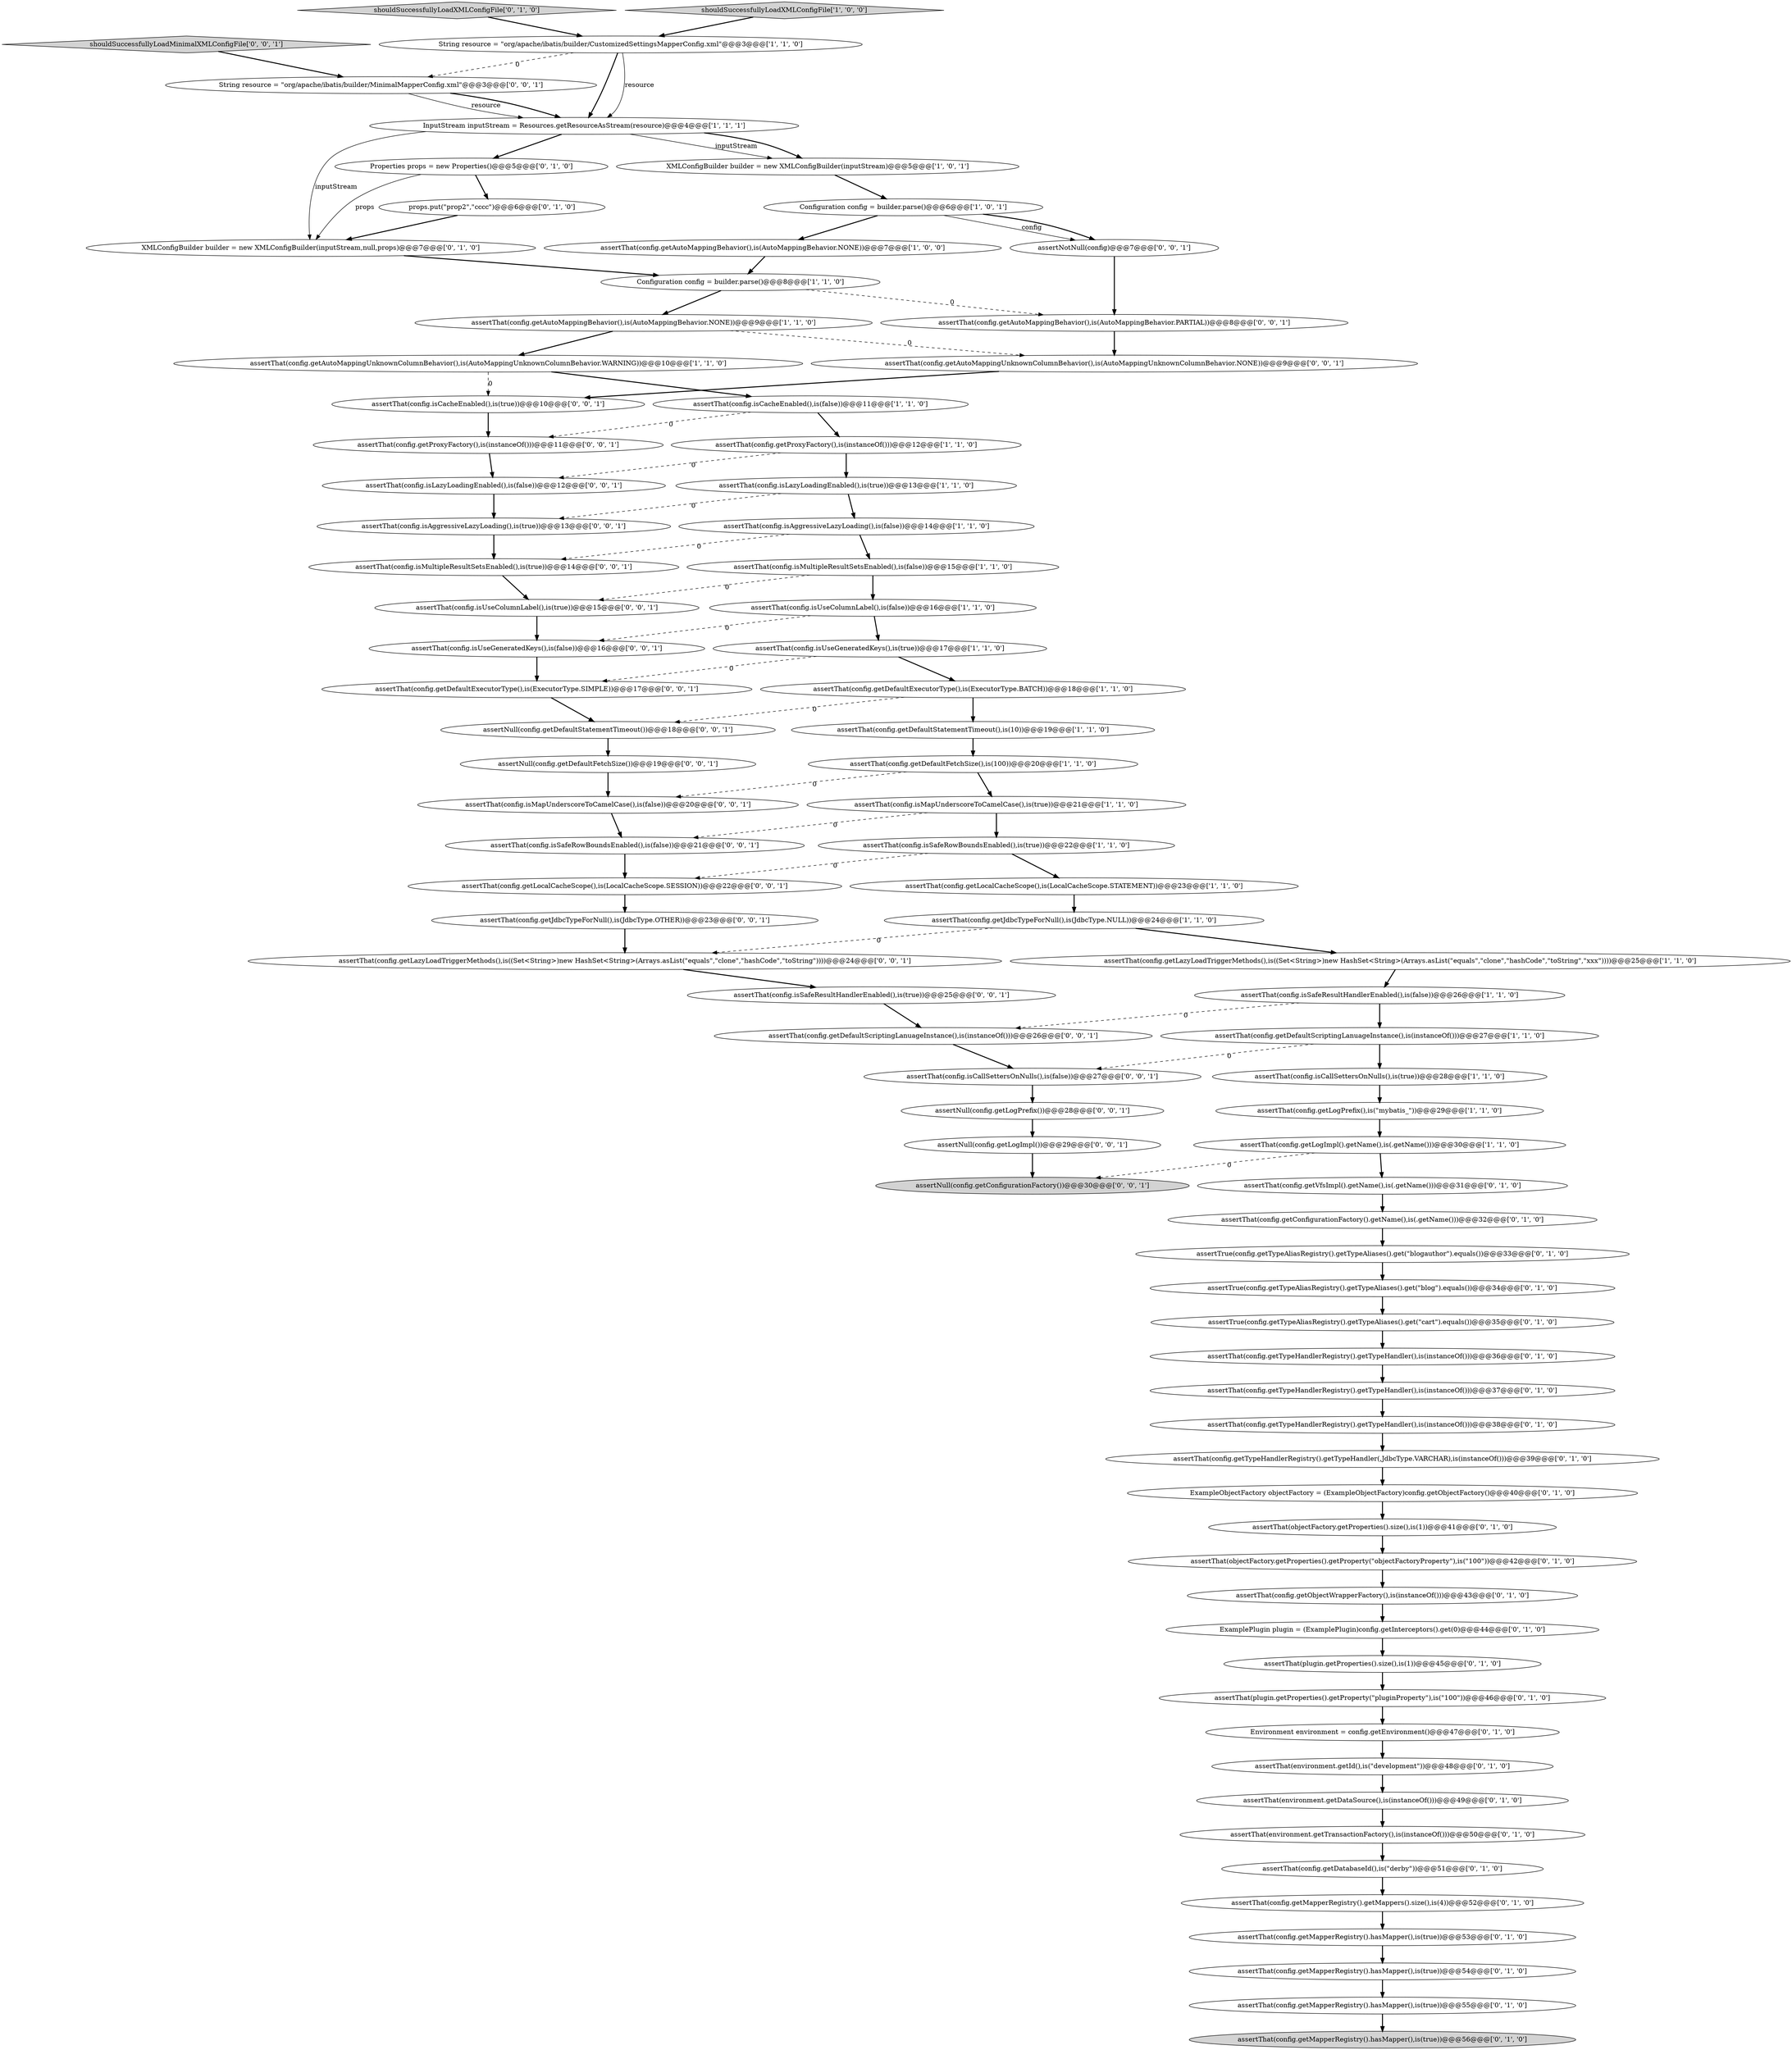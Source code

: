 digraph {
10 [style = filled, label = "assertThat(config.getDefaultScriptingLanuageInstance(),is(instanceOf()))@@@27@@@['1', '1', '0']", fillcolor = white, shape = ellipse image = "AAA0AAABBB1BBB"];
23 [style = filled, label = "assertThat(config.getJdbcTypeForNull(),is(JdbcType.NULL))@@@24@@@['1', '1', '0']", fillcolor = white, shape = ellipse image = "AAA0AAABBB1BBB"];
59 [style = filled, label = "assertThat(config.isSafeRowBoundsEnabled(),is(false))@@@21@@@['0', '0', '1']", fillcolor = white, shape = ellipse image = "AAA0AAABBB3BBB"];
34 [style = filled, label = "assertThat(environment.getId(),is(\"development\"))@@@48@@@['0', '1', '0']", fillcolor = white, shape = ellipse image = "AAA1AAABBB2BBB"];
2 [style = filled, label = "assertThat(config.isCacheEnabled(),is(false))@@@11@@@['1', '1', '0']", fillcolor = white, shape = ellipse image = "AAA0AAABBB1BBB"];
41 [style = filled, label = "assertThat(config.getObjectWrapperFactory(),is(instanceOf()))@@@43@@@['0', '1', '0']", fillcolor = white, shape = ellipse image = "AAA1AAABBB2BBB"];
14 [style = filled, label = "assertThat(config.getAutoMappingBehavior(),is(AutoMappingBehavior.NONE))@@@7@@@['1', '0', '0']", fillcolor = white, shape = ellipse image = "AAA0AAABBB1BBB"];
32 [style = filled, label = "assertThat(config.getConfigurationFactory().getName(),is(.getName()))@@@32@@@['0', '1', '0']", fillcolor = white, shape = ellipse image = "AAA0AAABBB2BBB"];
56 [style = filled, label = "assertThat(objectFactory.getProperties().size(),is(1))@@@41@@@['0', '1', '0']", fillcolor = white, shape = ellipse image = "AAA1AAABBB2BBB"];
72 [style = filled, label = "shouldSuccessfullyLoadMinimalXMLConfigFile['0', '0', '1']", fillcolor = lightgray, shape = diamond image = "AAA0AAABBB3BBB"];
43 [style = filled, label = "assertThat(config.getTypeHandlerRegistry().getTypeHandler(),is(instanceOf()))@@@36@@@['0', '1', '0']", fillcolor = white, shape = ellipse image = "AAA1AAABBB2BBB"];
49 [style = filled, label = "assertThat(config.getDatabaseId(),is(\"derby\"))@@@51@@@['0', '1', '0']", fillcolor = white, shape = ellipse image = "AAA1AAABBB2BBB"];
73 [style = filled, label = "assertNull(config.getDefaultFetchSize())@@@19@@@['0', '0', '1']", fillcolor = white, shape = ellipse image = "AAA0AAABBB3BBB"];
83 [style = filled, label = "assertNotNull(config)@@@7@@@['0', '0', '1']", fillcolor = white, shape = ellipse image = "AAA0AAABBB3BBB"];
70 [style = filled, label = "assertNull(config.getDefaultStatementTimeout())@@@18@@@['0', '0', '1']", fillcolor = white, shape = ellipse image = "AAA0AAABBB3BBB"];
7 [style = filled, label = "assertThat(config.getLogImpl().getName(),is(.getName()))@@@30@@@['1', '1', '0']", fillcolor = white, shape = ellipse image = "AAA0AAABBB1BBB"];
16 [style = filled, label = "assertThat(config.isMapUnderscoreToCamelCase(),is(true))@@@21@@@['1', '1', '0']", fillcolor = white, shape = ellipse image = "AAA0AAABBB1BBB"];
48 [style = filled, label = "XMLConfigBuilder builder = new XMLConfigBuilder(inputStream,null,props)@@@7@@@['0', '1', '0']", fillcolor = white, shape = ellipse image = "AAA1AAABBB2BBB"];
61 [style = filled, label = "assertThat(config.isLazyLoadingEnabled(),is(false))@@@12@@@['0', '0', '1']", fillcolor = white, shape = ellipse image = "AAA0AAABBB3BBB"];
79 [style = filled, label = "assertThat(config.getLazyLoadTriggerMethods(),is((Set<String>)new HashSet<String>(Arrays.asList(\"equals\",\"clone\",\"hashCode\",\"toString\"))))@@@24@@@['0', '0', '1']", fillcolor = white, shape = ellipse image = "AAA0AAABBB3BBB"];
50 [style = filled, label = "assertTrue(config.getTypeAliasRegistry().getTypeAliases().get(\"blog\").equals())@@@34@@@['0', '1', '0']", fillcolor = white, shape = ellipse image = "AAA1AAABBB2BBB"];
81 [style = filled, label = "assertThat(config.getDefaultExecutorType(),is(ExecutorType.SIMPLE))@@@17@@@['0', '0', '1']", fillcolor = white, shape = ellipse image = "AAA0AAABBB3BBB"];
45 [style = filled, label = "assertThat(plugin.getProperties().getProperty(\"pluginProperty\"),is(\"100\"))@@@46@@@['0', '1', '0']", fillcolor = white, shape = ellipse image = "AAA1AAABBB2BBB"];
58 [style = filled, label = "assertThat(config.getMapperRegistry().hasMapper(),is(true))@@@56@@@['0', '1', '0']", fillcolor = lightgray, shape = ellipse image = "AAA1AAABBB2BBB"];
47 [style = filled, label = "assertThat(config.getVfsImpl().getName(),is(.getName()))@@@31@@@['0', '1', '0']", fillcolor = white, shape = ellipse image = "AAA0AAABBB2BBB"];
52 [style = filled, label = "assertThat(config.getMapperRegistry().hasMapper(),is(true))@@@54@@@['0', '1', '0']", fillcolor = white, shape = ellipse image = "AAA1AAABBB2BBB"];
15 [style = filled, label = "assertThat(config.isAggressiveLazyLoading(),is(false))@@@14@@@['1', '1', '0']", fillcolor = white, shape = ellipse image = "AAA0AAABBB1BBB"];
62 [style = filled, label = "assertThat(config.isMultipleResultSetsEnabled(),is(true))@@@14@@@['0', '0', '1']", fillcolor = white, shape = ellipse image = "AAA0AAABBB3BBB"];
75 [style = filled, label = "assertThat(config.getAutoMappingBehavior(),is(AutoMappingBehavior.PARTIAL))@@@8@@@['0', '0', '1']", fillcolor = white, shape = ellipse image = "AAA0AAABBB3BBB"];
77 [style = filled, label = "assertThat(config.isCallSettersOnNulls(),is(false))@@@27@@@['0', '0', '1']", fillcolor = white, shape = ellipse image = "AAA0AAABBB3BBB"];
53 [style = filled, label = "assertTrue(config.getTypeAliasRegistry().getTypeAliases().get(\"blogauthor\").equals())@@@33@@@['0', '1', '0']", fillcolor = white, shape = ellipse image = "AAA1AAABBB2BBB"];
69 [style = filled, label = "assertThat(config.isUseGeneratedKeys(),is(false))@@@16@@@['0', '0', '1']", fillcolor = white, shape = ellipse image = "AAA0AAABBB3BBB"];
5 [style = filled, label = "assertThat(config.getDefaultFetchSize(),is(100))@@@20@@@['1', '1', '0']", fillcolor = white, shape = ellipse image = "AAA0AAABBB1BBB"];
26 [style = filled, label = "assertThat(config.isSafeRowBoundsEnabled(),is(true))@@@22@@@['1', '1', '0']", fillcolor = white, shape = ellipse image = "AAA0AAABBB1BBB"];
42 [style = filled, label = "assertThat(config.getTypeHandlerRegistry().getTypeHandler(),is(instanceOf()))@@@37@@@['0', '1', '0']", fillcolor = white, shape = ellipse image = "AAA1AAABBB2BBB"];
33 [style = filled, label = "Environment environment = config.getEnvironment()@@@47@@@['0', '1', '0']", fillcolor = white, shape = ellipse image = "AAA1AAABBB2BBB"];
19 [style = filled, label = "InputStream inputStream = Resources.getResourceAsStream(resource)@@@4@@@['1', '1', '1']", fillcolor = white, shape = ellipse image = "AAA0AAABBB1BBB"];
29 [style = filled, label = "assertThat(plugin.getProperties().size(),is(1))@@@45@@@['0', '1', '0']", fillcolor = white, shape = ellipse image = "AAA1AAABBB2BBB"];
36 [style = filled, label = "assertThat(config.getTypeHandlerRegistry().getTypeHandler(,JdbcType.VARCHAR),is(instanceOf()))@@@39@@@['0', '1', '0']", fillcolor = white, shape = ellipse image = "AAA1AAABBB2BBB"];
1 [style = filled, label = "String resource = \"org/apache/ibatis/builder/CustomizedSettingsMapperConfig.xml\"@@@3@@@['1', '1', '0']", fillcolor = white, shape = ellipse image = "AAA0AAABBB1BBB"];
24 [style = filled, label = "Configuration config = builder.parse()@@@8@@@['1', '1', '0']", fillcolor = white, shape = ellipse image = "AAA0AAABBB1BBB"];
27 [style = filled, label = "assertThat(config.isMultipleResultSetsEnabled(),is(false))@@@15@@@['1', '1', '0']", fillcolor = white, shape = ellipse image = "AAA0AAABBB1BBB"];
71 [style = filled, label = "assertNull(config.getConfigurationFactory())@@@30@@@['0', '0', '1']", fillcolor = lightgray, shape = ellipse image = "AAA0AAABBB3BBB"];
8 [style = filled, label = "assertThat(config.getAutoMappingUnknownColumnBehavior(),is(AutoMappingUnknownColumnBehavior.WARNING))@@@10@@@['1', '1', '0']", fillcolor = white, shape = ellipse image = "AAA0AAABBB1BBB"];
3 [style = filled, label = "assertThat(config.isLazyLoadingEnabled(),is(true))@@@13@@@['1', '1', '0']", fillcolor = white, shape = ellipse image = "AAA0AAABBB1BBB"];
54 [style = filled, label = "assertThat(config.getMapperRegistry().hasMapper(),is(true))@@@53@@@['0', '1', '0']", fillcolor = white, shape = ellipse image = "AAA1AAABBB2BBB"];
13 [style = filled, label = "Configuration config = builder.parse()@@@6@@@['1', '0', '1']", fillcolor = white, shape = ellipse image = "AAA0AAABBB1BBB"];
31 [style = filled, label = "assertTrue(config.getTypeAliasRegistry().getTypeAliases().get(\"cart\").equals())@@@35@@@['0', '1', '0']", fillcolor = white, shape = ellipse image = "AAA1AAABBB2BBB"];
12 [style = filled, label = "assertThat(config.isUseColumnLabel(),is(false))@@@16@@@['1', '1', '0']", fillcolor = white, shape = ellipse image = "AAA0AAABBB1BBB"];
40 [style = filled, label = "shouldSuccessfullyLoadXMLConfigFile['0', '1', '0']", fillcolor = lightgray, shape = diamond image = "AAA0AAABBB2BBB"];
44 [style = filled, label = "assertThat(environment.getTransactionFactory(),is(instanceOf()))@@@50@@@['0', '1', '0']", fillcolor = white, shape = ellipse image = "AAA1AAABBB2BBB"];
17 [style = filled, label = "assertThat(config.isUseGeneratedKeys(),is(true))@@@17@@@['1', '1', '0']", fillcolor = white, shape = ellipse image = "AAA0AAABBB1BBB"];
67 [style = filled, label = "assertThat(config.getLocalCacheScope(),is(LocalCacheScope.SESSION))@@@22@@@['0', '0', '1']", fillcolor = white, shape = ellipse image = "AAA0AAABBB3BBB"];
39 [style = filled, label = "assertThat(config.getMapperRegistry().getMappers().size(),is(4))@@@52@@@['0', '1', '0']", fillcolor = white, shape = ellipse image = "AAA1AAABBB2BBB"];
35 [style = filled, label = "ExamplePlugin plugin = (ExamplePlugin)config.getInterceptors().get(0)@@@44@@@['0', '1', '0']", fillcolor = white, shape = ellipse image = "AAA1AAABBB2BBB"];
25 [style = filled, label = "assertThat(config.getLocalCacheScope(),is(LocalCacheScope.STATEMENT))@@@23@@@['1', '1', '0']", fillcolor = white, shape = ellipse image = "AAA0AAABBB1BBB"];
51 [style = filled, label = "assertThat(environment.getDataSource(),is(instanceOf()))@@@49@@@['0', '1', '0']", fillcolor = white, shape = ellipse image = "AAA1AAABBB2BBB"];
65 [style = filled, label = "assertThat(config.getAutoMappingUnknownColumnBehavior(),is(AutoMappingUnknownColumnBehavior.NONE))@@@9@@@['0', '0', '1']", fillcolor = white, shape = ellipse image = "AAA0AAABBB3BBB"];
78 [style = filled, label = "assertThat(config.isUseColumnLabel(),is(true))@@@15@@@['0', '0', '1']", fillcolor = white, shape = ellipse image = "AAA0AAABBB3BBB"];
74 [style = filled, label = "assertNull(config.getLogPrefix())@@@28@@@['0', '0', '1']", fillcolor = white, shape = ellipse image = "AAA0AAABBB3BBB"];
60 [style = filled, label = "assertThat(config.getProxyFactory(),is(instanceOf()))@@@11@@@['0', '0', '1']", fillcolor = white, shape = ellipse image = "AAA0AAABBB3BBB"];
6 [style = filled, label = "assertThat(config.getLazyLoadTriggerMethods(),is((Set<String>)new HashSet<String>(Arrays.asList(\"equals\",\"clone\",\"hashCode\",\"toString\",\"xxx\"))))@@@25@@@['1', '1', '0']", fillcolor = white, shape = ellipse image = "AAA0AAABBB1BBB"];
18 [style = filled, label = "assertThat(config.getAutoMappingBehavior(),is(AutoMappingBehavior.NONE))@@@9@@@['1', '1', '0']", fillcolor = white, shape = ellipse image = "AAA0AAABBB1BBB"];
11 [style = filled, label = "assertThat(config.getProxyFactory(),is(instanceOf()))@@@12@@@['1', '1', '0']", fillcolor = white, shape = ellipse image = "AAA0AAABBB1BBB"];
55 [style = filled, label = "Properties props = new Properties()@@@5@@@['0', '1', '0']", fillcolor = white, shape = ellipse image = "AAA0AAABBB2BBB"];
76 [style = filled, label = "assertThat(config.isAggressiveLazyLoading(),is(true))@@@13@@@['0', '0', '1']", fillcolor = white, shape = ellipse image = "AAA0AAABBB3BBB"];
66 [style = filled, label = "assertThat(config.isCacheEnabled(),is(true))@@@10@@@['0', '0', '1']", fillcolor = white, shape = ellipse image = "AAA0AAABBB3BBB"];
22 [style = filled, label = "assertThat(config.isCallSettersOnNulls(),is(true))@@@28@@@['1', '1', '0']", fillcolor = white, shape = ellipse image = "AAA0AAABBB1BBB"];
37 [style = filled, label = "assertThat(config.getMapperRegistry().hasMapper(),is(true))@@@55@@@['0', '1', '0']", fillcolor = white, shape = ellipse image = "AAA1AAABBB2BBB"];
68 [style = filled, label = "String resource = \"org/apache/ibatis/builder/MinimalMapperConfig.xml\"@@@3@@@['0', '0', '1']", fillcolor = white, shape = ellipse image = "AAA0AAABBB3BBB"];
63 [style = filled, label = "assertThat(config.getJdbcTypeForNull(),is(JdbcType.OTHER))@@@23@@@['0', '0', '1']", fillcolor = white, shape = ellipse image = "AAA0AAABBB3BBB"];
84 [style = filled, label = "assertThat(config.getDefaultScriptingLanuageInstance(),is(instanceOf()))@@@26@@@['0', '0', '1']", fillcolor = white, shape = ellipse image = "AAA0AAABBB3BBB"];
0 [style = filled, label = "assertThat(config.getDefaultExecutorType(),is(ExecutorType.BATCH))@@@18@@@['1', '1', '0']", fillcolor = white, shape = ellipse image = "AAA0AAABBB1BBB"];
20 [style = filled, label = "shouldSuccessfullyLoadXMLConfigFile['1', '0', '0']", fillcolor = lightgray, shape = diamond image = "AAA0AAABBB1BBB"];
57 [style = filled, label = "props.put(\"prop2\",\"cccc\")@@@6@@@['0', '1', '0']", fillcolor = white, shape = ellipse image = "AAA1AAABBB2BBB"];
4 [style = filled, label = "assertThat(config.getDefaultStatementTimeout(),is(10))@@@19@@@['1', '1', '0']", fillcolor = white, shape = ellipse image = "AAA0AAABBB1BBB"];
80 [style = filled, label = "assertThat(config.isSafeResultHandlerEnabled(),is(true))@@@25@@@['0', '0', '1']", fillcolor = white, shape = ellipse image = "AAA0AAABBB3BBB"];
30 [style = filled, label = "assertThat(objectFactory.getProperties().getProperty(\"objectFactoryProperty\"),is(\"100\"))@@@42@@@['0', '1', '0']", fillcolor = white, shape = ellipse image = "AAA1AAABBB2BBB"];
64 [style = filled, label = "assertThat(config.isMapUnderscoreToCamelCase(),is(false))@@@20@@@['0', '0', '1']", fillcolor = white, shape = ellipse image = "AAA0AAABBB3BBB"];
46 [style = filled, label = "ExampleObjectFactory objectFactory = (ExampleObjectFactory)config.getObjectFactory()@@@40@@@['0', '1', '0']", fillcolor = white, shape = ellipse image = "AAA1AAABBB2BBB"];
28 [style = filled, label = "assertThat(config.isSafeResultHandlerEnabled(),is(false))@@@26@@@['1', '1', '0']", fillcolor = white, shape = ellipse image = "AAA0AAABBB1BBB"];
82 [style = filled, label = "assertNull(config.getLogImpl())@@@29@@@['0', '0', '1']", fillcolor = white, shape = ellipse image = "AAA0AAABBB3BBB"];
21 [style = filled, label = "XMLConfigBuilder builder = new XMLConfigBuilder(inputStream)@@@5@@@['1', '0', '1']", fillcolor = white, shape = ellipse image = "AAA0AAABBB1BBB"];
38 [style = filled, label = "assertThat(config.getTypeHandlerRegistry().getTypeHandler(),is(instanceOf()))@@@38@@@['0', '1', '0']", fillcolor = white, shape = ellipse image = "AAA1AAABBB2BBB"];
9 [style = filled, label = "assertThat(config.getLogPrefix(),is(\"mybatis_\"))@@@29@@@['1', '1', '0']", fillcolor = white, shape = ellipse image = "AAA0AAABBB1BBB"];
60->61 [style = bold, label=""];
8->66 [style = dashed, label="0"];
69->81 [style = bold, label=""];
38->36 [style = bold, label=""];
0->4 [style = bold, label=""];
45->33 [style = bold, label=""];
26->67 [style = dashed, label="0"];
74->82 [style = bold, label=""];
33->34 [style = bold, label=""];
65->66 [style = bold, label=""];
14->24 [style = bold, label=""];
41->35 [style = bold, label=""];
15->62 [style = dashed, label="0"];
20->1 [style = bold, label=""];
43->42 [style = bold, label=""];
30->41 [style = bold, label=""];
55->48 [style = solid, label="props"];
26->25 [style = bold, label=""];
19->21 [style = solid, label="inputStream"];
1->68 [style = dashed, label="0"];
36->46 [style = bold, label=""];
44->49 [style = bold, label=""];
24->75 [style = dashed, label="0"];
80->84 [style = bold, label=""];
7->47 [style = bold, label=""];
13->83 [style = solid, label="config"];
17->81 [style = dashed, label="0"];
31->43 [style = bold, label=""];
40->1 [style = bold, label=""];
2->60 [style = dashed, label="0"];
32->53 [style = bold, label=""];
47->32 [style = bold, label=""];
34->51 [style = bold, label=""];
22->9 [style = bold, label=""];
50->31 [style = bold, label=""];
3->76 [style = dashed, label="0"];
68->19 [style = bold, label=""];
76->62 [style = bold, label=""];
11->61 [style = dashed, label="0"];
37->58 [style = bold, label=""];
8->2 [style = bold, label=""];
68->19 [style = solid, label="resource"];
59->67 [style = bold, label=""];
49->39 [style = bold, label=""];
83->75 [style = bold, label=""];
67->63 [style = bold, label=""];
0->70 [style = dashed, label="0"];
82->71 [style = bold, label=""];
28->10 [style = bold, label=""];
79->80 [style = bold, label=""];
19->55 [style = bold, label=""];
18->8 [style = bold, label=""];
48->24 [style = bold, label=""];
57->48 [style = bold, label=""];
53->50 [style = bold, label=""];
5->16 [style = bold, label=""];
23->79 [style = dashed, label="0"];
21->13 [style = bold, label=""];
78->69 [style = bold, label=""];
61->76 [style = bold, label=""];
11->3 [style = bold, label=""];
29->45 [style = bold, label=""];
6->28 [style = bold, label=""];
10->77 [style = dashed, label="0"];
16->59 [style = dashed, label="0"];
19->48 [style = solid, label="inputStream"];
46->56 [style = bold, label=""];
66->60 [style = bold, label=""];
54->52 [style = bold, label=""];
77->74 [style = bold, label=""];
10->22 [style = bold, label=""];
12->17 [style = bold, label=""];
23->6 [style = bold, label=""];
5->64 [style = dashed, label="0"];
7->71 [style = dashed, label="0"];
1->19 [style = solid, label="resource"];
84->77 [style = bold, label=""];
81->70 [style = bold, label=""];
56->30 [style = bold, label=""];
17->0 [style = bold, label=""];
72->68 [style = bold, label=""];
25->23 [style = bold, label=""];
75->65 [style = bold, label=""];
27->12 [style = bold, label=""];
24->18 [style = bold, label=""];
16->26 [style = bold, label=""];
64->59 [style = bold, label=""];
52->37 [style = bold, label=""];
51->44 [style = bold, label=""];
2->11 [style = bold, label=""];
28->84 [style = dashed, label="0"];
4->5 [style = bold, label=""];
70->73 [style = bold, label=""];
42->38 [style = bold, label=""];
55->57 [style = bold, label=""];
15->27 [style = bold, label=""];
19->21 [style = bold, label=""];
12->69 [style = dashed, label="0"];
39->54 [style = bold, label=""];
18->65 [style = dashed, label="0"];
62->78 [style = bold, label=""];
27->78 [style = dashed, label="0"];
13->83 [style = bold, label=""];
63->79 [style = bold, label=""];
3->15 [style = bold, label=""];
1->19 [style = bold, label=""];
35->29 [style = bold, label=""];
73->64 [style = bold, label=""];
13->14 [style = bold, label=""];
9->7 [style = bold, label=""];
}
